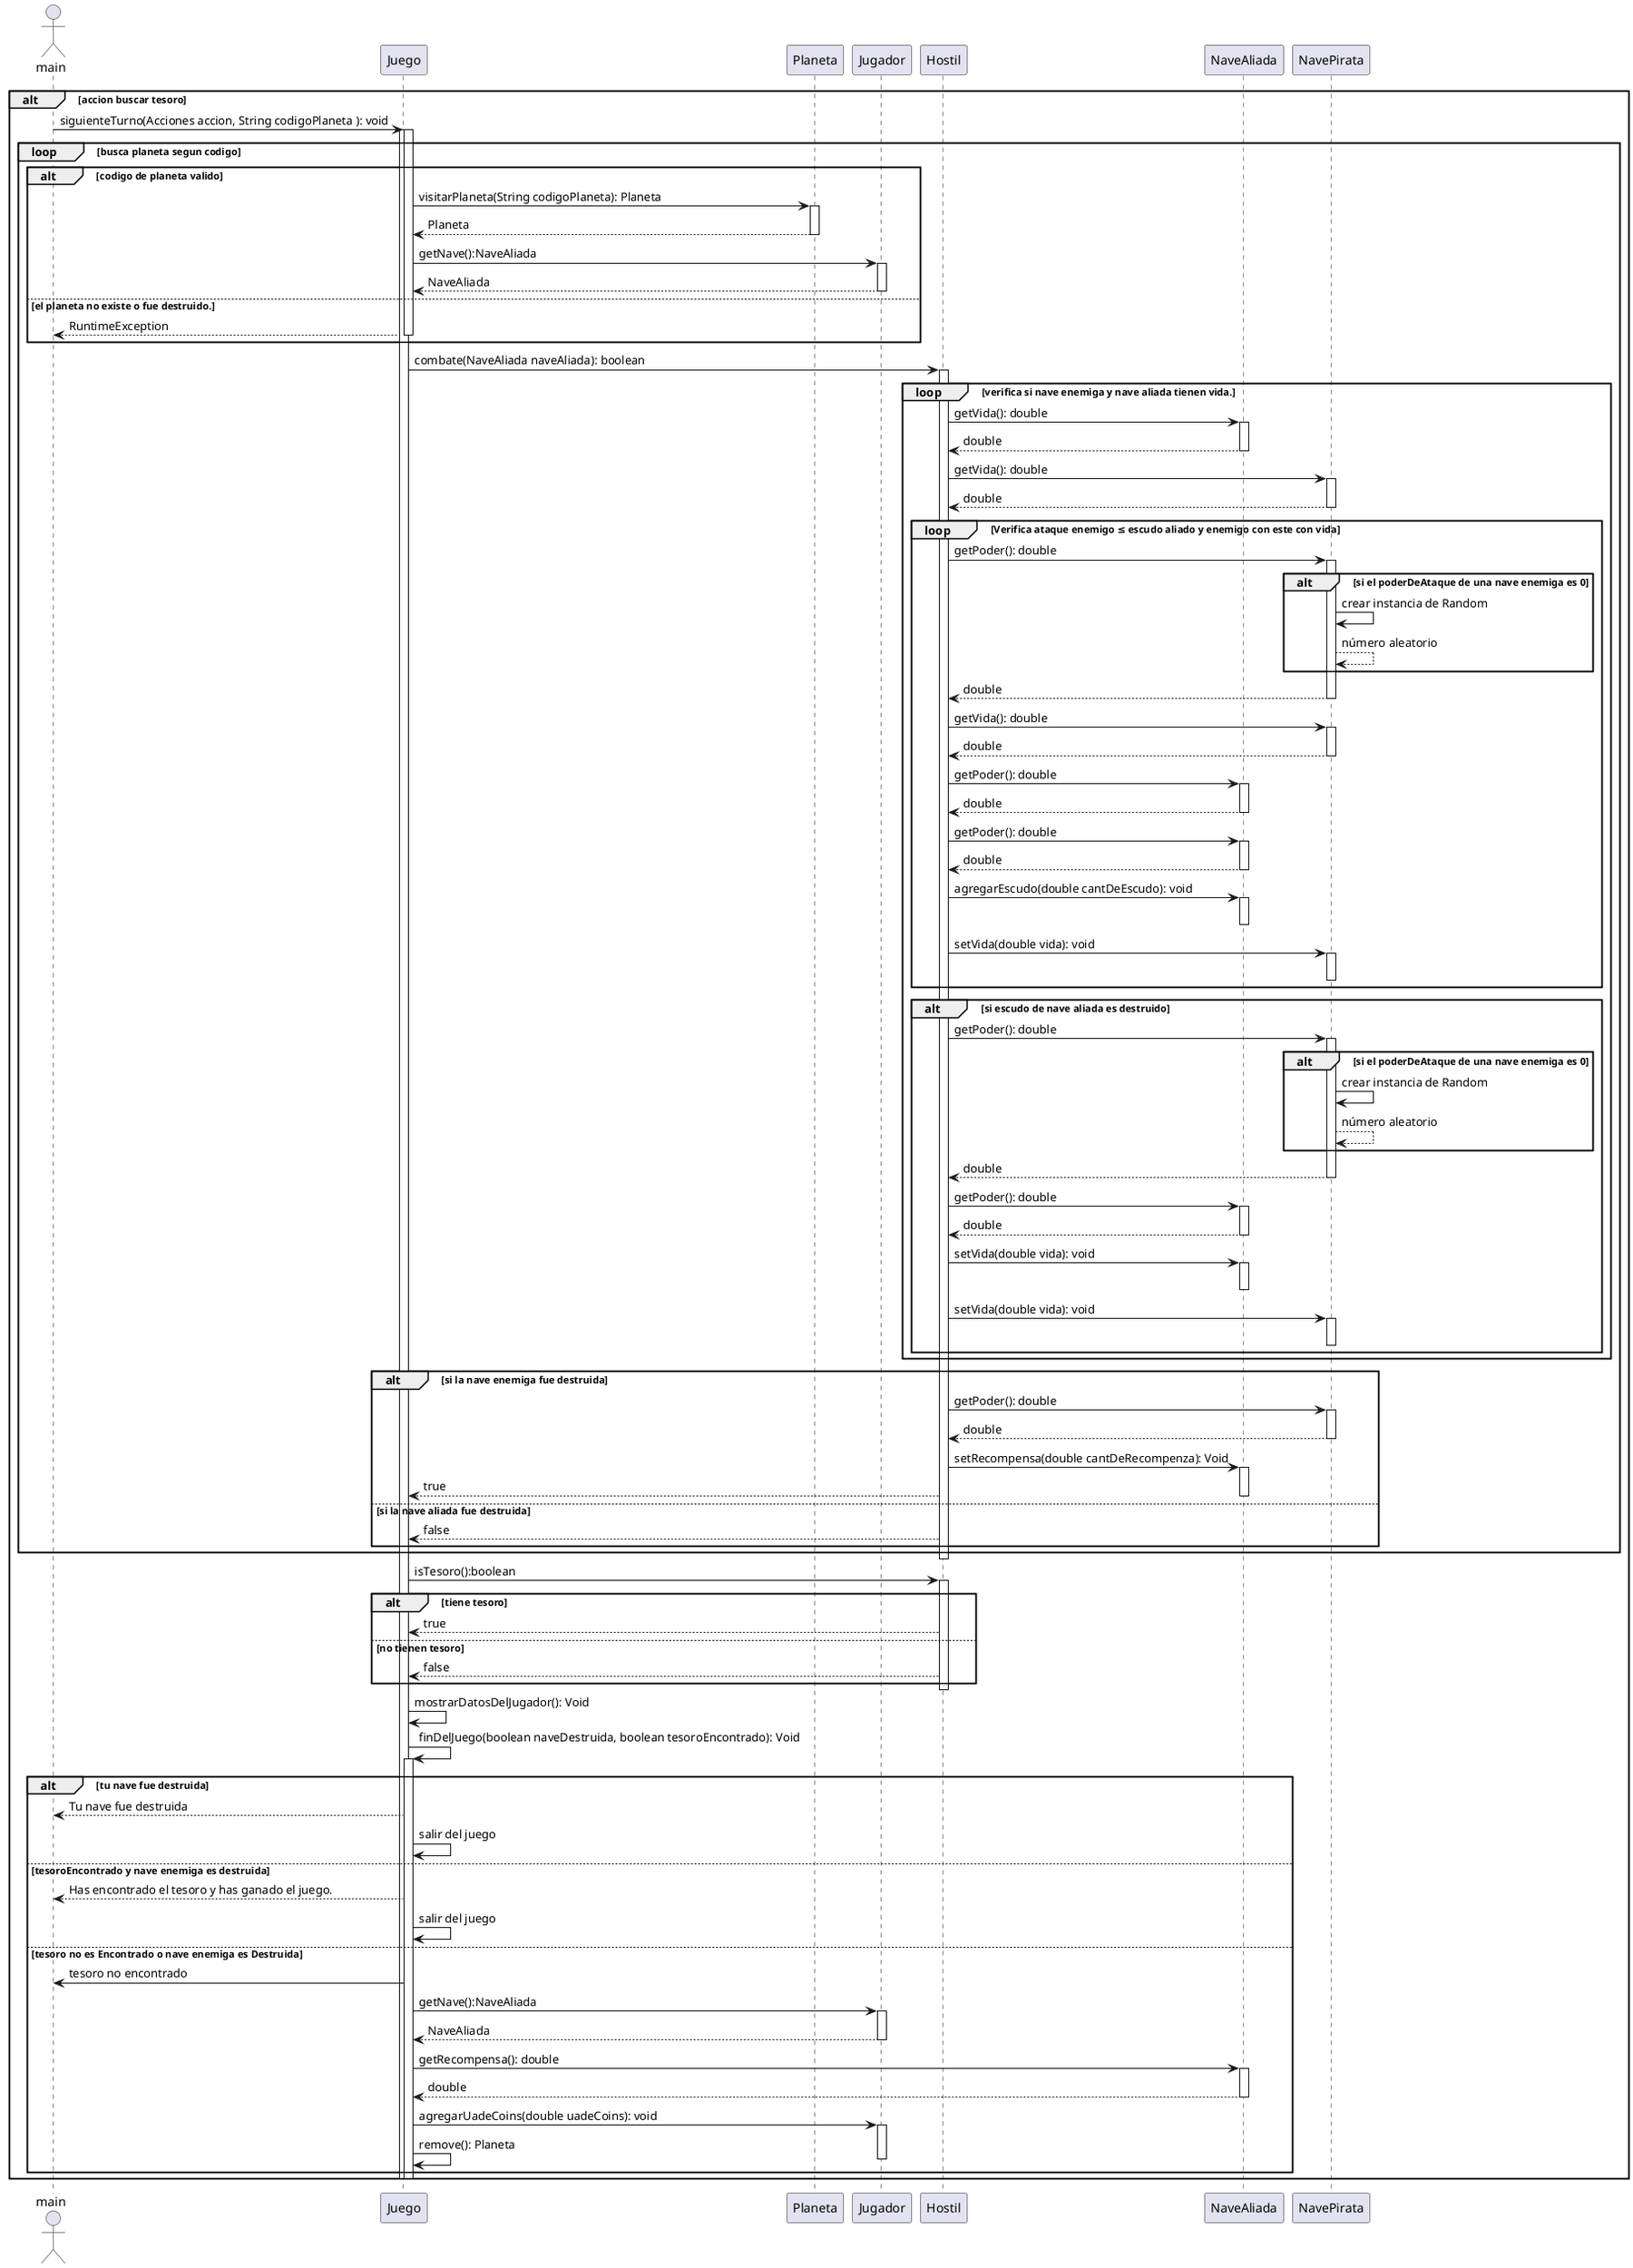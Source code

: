 @startuml
actor main

alt accion buscar tesoro

main->Juego: siguienteTurno(Acciones accion, String codigoPlaneta ): void
activate Juego
    loop busca planeta segun codigo
        alt codigo de planeta valido

            activate Juego
                Juego -> Planeta: visitarPlaneta(String codigoPlaneta): Planeta
            activate Planeta
                Planeta --> Juego: Planeta
            deactivate Planeta

            Juego -> Jugador : getNave():NaveAliada
            activate Jugador
            Jugador -->Juego: NaveAliada
            deactivate Jugador

        else el planeta no existe o fue destruido.
                Juego --> main : RuntimeException
            deactivate Juego
    end

Juego -> Hostil: combate(NaveAliada naveAliada): boolean
activate Hostil
    loop verifica si nave enemiga y nave aliada tienen vida.

        Hostil -> NaveAliada: getVida(): double
        activate NaveAliada
        NaveAliada --> Hostil: double
        deactivate NaveAliada

        Hostil -> NavePirata: getVida(): double
        activate NavePirata
        NavePirata --> Hostil: double
        deactivate NavePirata

            loop Verifica ataque enemigo ≤ escudo aliado y enemigo con este con vida

                Hostil -> NavePirata: getPoder(): double
                activate NavePirata
                alt si el poderDeAtaque de una nave enemiga es 0
                    NavePirata -> NavePirata: crear instancia de Random
                    NavePirata --> NavePirata: número aleatorio
                end
                NavePirata --> Hostil: double
                deactivate NavePirata

                Hostil -> NavePirata: getVida(): double
                activate NavePirata
                NavePirata --> Hostil: double
                deactivate NavePirata

                Hostil -> NaveAliada: getPoder(): double
                activate NaveAliada
                NaveAliada --> Hostil: double
                deactivate NaveAliada

                Hostil -> NaveAliada: getPoder(): double
                activate NaveAliada
                NaveAliada --> Hostil: double
                deactivate NaveAliada

                Hostil -> NaveAliada: agregarEscudo(double cantDeEscudo): void
                activate NaveAliada
                deactivate NaveAliada
                Hostil -> NavePirata: setVida(double vida): void
                activate NavePirata
                deactivate NavePirata
            end
            alt si escudo de nave aliada es destruido

                Hostil -> NavePirata: getPoder(): double
                activate NavePirata
                    alt si el poderDeAtaque de una nave enemiga es 0
                        NavePirata -> NavePirata: crear instancia de Random
                        NavePirata --> NavePirata: número aleatorio
                    end
                    NavePirata --> Hostil: double
                deactivate NavePirata

                Hostil -> NaveAliada: getPoder(): double
                activate NaveAliada
                NaveAliada --> Hostil: double
                deactivate NaveAliada
                Hostil -> NaveAliada: setVida(double vida): void
                activate NaveAliada
                deactivate NaveAliada
                Hostil -> NavePirata: setVida(double vida): void
                activate NavePirata

                deactivate NavePirata
            end
    end
    alt si la nave enemiga fue destruida
        Hostil -> NavePirata: getPoder(): double
        activate NavePirata
        NavePirata --> Hostil: double
        deactivate NavePirata
        Hostil -> NaveAliada: setRecompensa(double cantDeRecompenza): Void
        activate NaveAliada
        Hostil --> Juego : true
        deactivate NaveAliada
    else si la nave aliada fue destruida
        Hostil --> Juego : false
    end
    end
deactivate Hostil

Juego -> Hostil: isTesoro():boolean
    activate Hostil
    alt tiene tesoro
        Hostil-->Juego: true
    else no tienen tesoro
        Hostil-->Juego: false
    end
    deactivate Hostil

Juego->Juego: mostrarDatosDelJugador(): Void
Juego->Juego: finDelJuego(boolean naveDestruida, boolean tesoroEncontrado): Void
activate Juego
    alt tu nave fue destruida
        Juego --> main: Tu nave fue destruida
        Juego -> Juego: salir del juego

    else tesoroEncontrado y nave enemiga es destruida
        Juego --> main: Has encontrado el tesoro y has ganado el juego.
        Juego -> Juego: salir del juego

    else tesoro no es Encontrado o nave enemiga es Destruida
        Juego -> main: tesoro no encontrado
        Juego -> Jugador : getNave():NaveAliada
        activate Jugador
        Jugador -->Juego: NaveAliada
        deactivate Jugador

        Juego -> NaveAliada: getRecompensa(): double
        activate NaveAliada
        NaveAliada --> Juego: double
        deactivate NaveAliada
        Juego -> Jugador: agregarUadeCoins(double uadeCoins): void
        activate Jugador
        Juego -> Juego: remove(): Planeta
        deactivate Jugador
    end
deactivate Juego
deactivate Juego
end
@enduml
